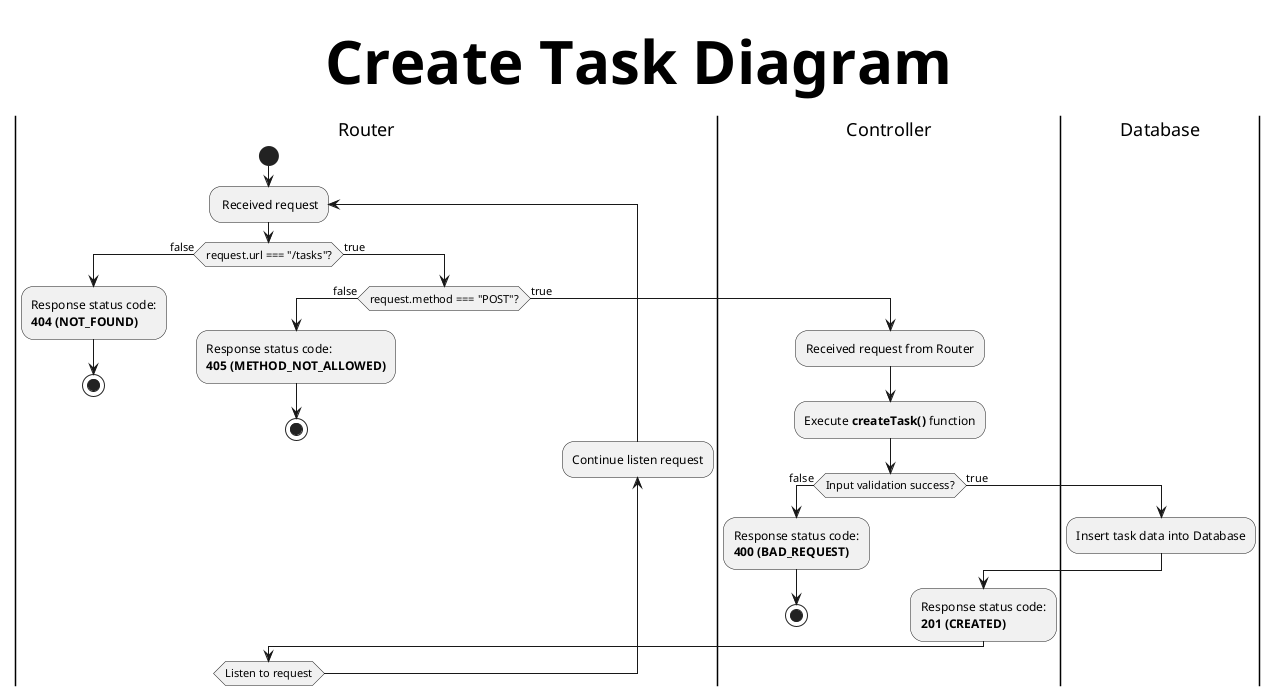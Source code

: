 @startuml 
title Create Task Diagram
skinparam titleFontSize 60
|Router|
start
repeat: Received request
if (request.url === "/tasks"?) then (false)
    :Response status code:
    **404 (NOT_FOUND)**;
    stop

else (true)
    if (request.method === "POST"?) then (false)
        :Response status code:
        **405 (METHOD_NOT_ALLOWED)**;
        stop

    else (true)
        |Controller|
        :Received request from Router;
        :Execute **createTask()** function;

        if (Input validation success?) then (false)
            :Response status code:
            **400 (BAD_REQUEST)**;
            'Validation failed
            stop
        else (true)
            |Database|
            :Insert task data into Database;
            |Controller|
            :Response status code:
            **201 (CREATED)**;
        endif
    endif
endif
|Router|
backward:Continue listen request;
repeat while (Listen to request)    
@enduml